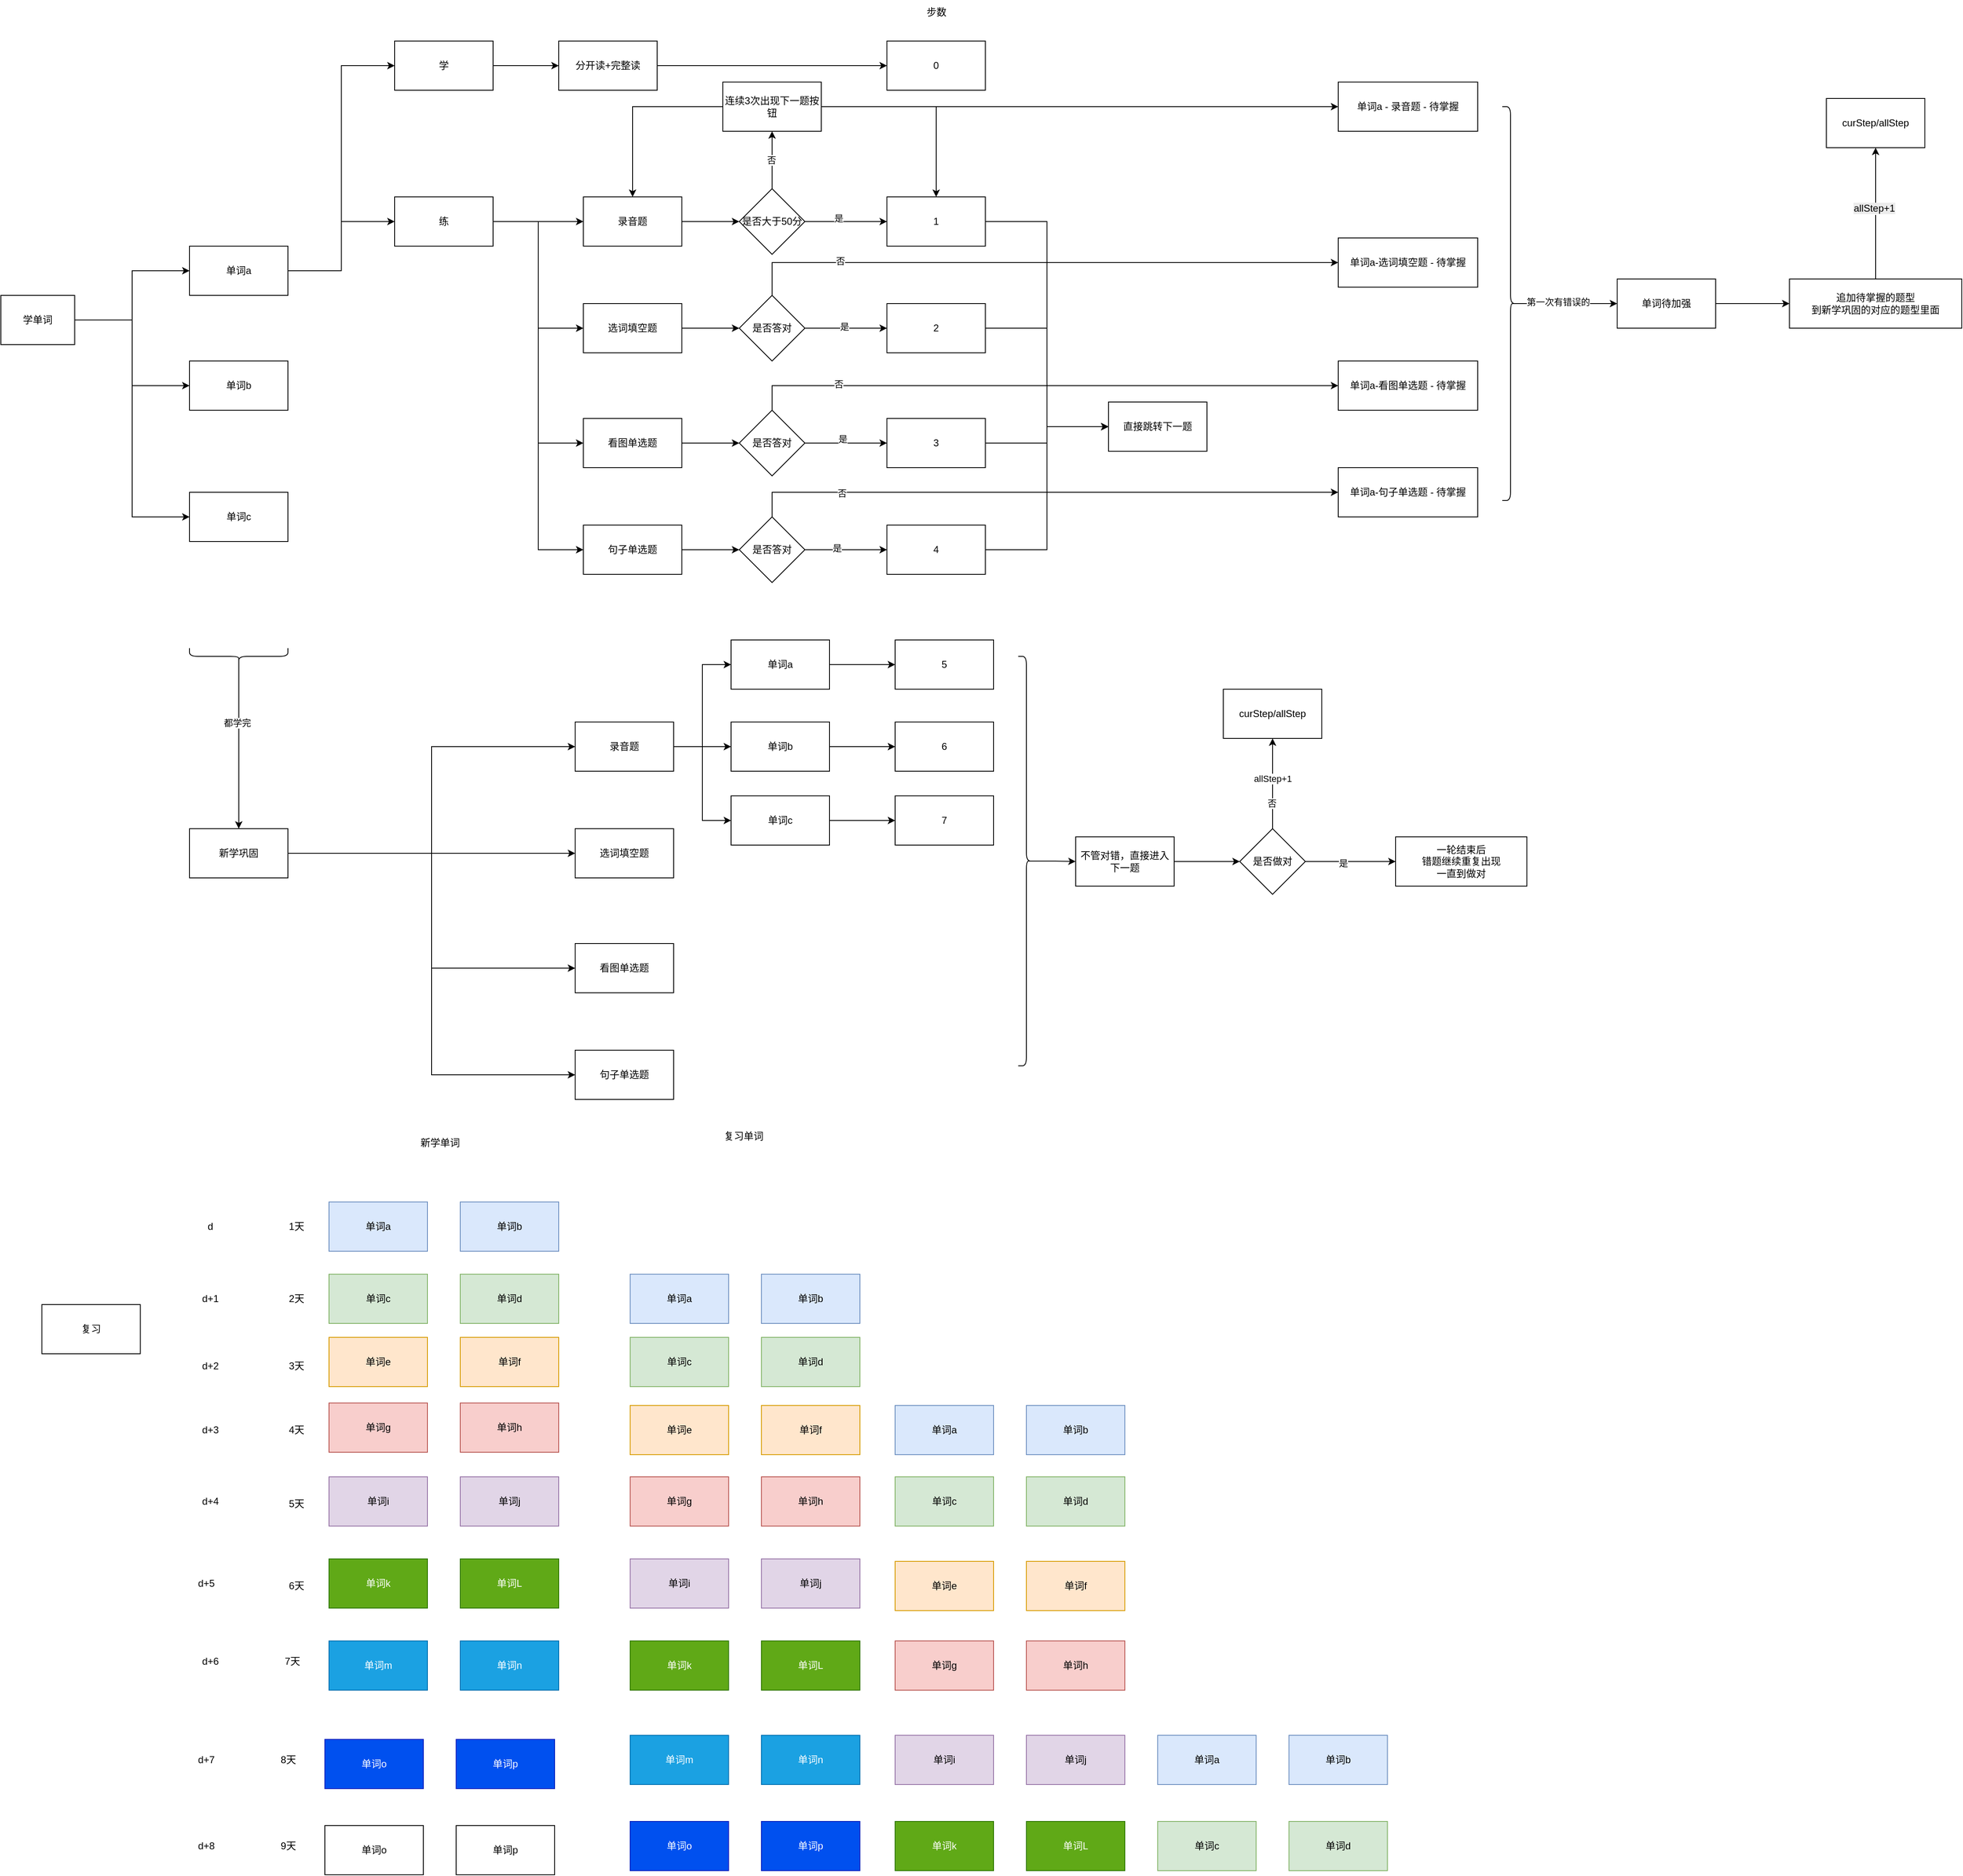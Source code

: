 <mxfile version="28.0.6">
  <diagram name="第 1 页" id="9Yd3pqUPsnyFqQwgOoFY">
    <mxGraphModel dx="2102" dy="2380" grid="1" gridSize="10" guides="1" tooltips="1" connect="1" arrows="1" fold="1" page="1" pageScale="1" pageWidth="827" pageHeight="1169" math="0" shadow="0">
      <root>
        <mxCell id="0" />
        <mxCell id="1" parent="0" />
        <mxCell id="PbvdAyPlCqfGMovEDeMH-3" value="" style="edgeStyle=orthogonalEdgeStyle;rounded=0;orthogonalLoop=1;jettySize=auto;html=1;" edge="1" parent="1" source="PbvdAyPlCqfGMovEDeMH-1" target="PbvdAyPlCqfGMovEDeMH-2">
          <mxGeometry relative="1" as="geometry">
            <Array as="points">
              <mxPoint x="220" y="260" />
              <mxPoint x="220" y="200" />
            </Array>
          </mxGeometry>
        </mxCell>
        <mxCell id="PbvdAyPlCqfGMovEDeMH-108" style="edgeStyle=orthogonalEdgeStyle;rounded=0;orthogonalLoop=1;jettySize=auto;html=1;exitX=1;exitY=0.5;exitDx=0;exitDy=0;entryX=0;entryY=0.5;entryDx=0;entryDy=0;" edge="1" parent="1" source="PbvdAyPlCqfGMovEDeMH-1" target="PbvdAyPlCqfGMovEDeMH-4">
          <mxGeometry relative="1" as="geometry" />
        </mxCell>
        <mxCell id="PbvdAyPlCqfGMovEDeMH-110" style="edgeStyle=orthogonalEdgeStyle;rounded=0;orthogonalLoop=1;jettySize=auto;html=1;exitX=1;exitY=0.5;exitDx=0;exitDy=0;entryX=0;entryY=0.5;entryDx=0;entryDy=0;" edge="1" parent="1" source="PbvdAyPlCqfGMovEDeMH-1" target="PbvdAyPlCqfGMovEDeMH-109">
          <mxGeometry relative="1" as="geometry" />
        </mxCell>
        <mxCell id="PbvdAyPlCqfGMovEDeMH-1" value="学单词" style="rounded=0;whiteSpace=wrap;html=1;" vertex="1" parent="1">
          <mxGeometry x="60" y="230" width="90" height="60" as="geometry" />
        </mxCell>
        <mxCell id="PbvdAyPlCqfGMovEDeMH-18" style="edgeStyle=orthogonalEdgeStyle;rounded=0;orthogonalLoop=1;jettySize=auto;html=1;exitX=1;exitY=0.5;exitDx=0;exitDy=0;entryX=0;entryY=0.5;entryDx=0;entryDy=0;" edge="1" parent="1" source="PbvdAyPlCqfGMovEDeMH-2" target="PbvdAyPlCqfGMovEDeMH-15">
          <mxGeometry relative="1" as="geometry" />
        </mxCell>
        <mxCell id="PbvdAyPlCqfGMovEDeMH-19" style="edgeStyle=orthogonalEdgeStyle;rounded=0;orthogonalLoop=1;jettySize=auto;html=1;exitX=1;exitY=0.5;exitDx=0;exitDy=0;entryX=0;entryY=0.5;entryDx=0;entryDy=0;" edge="1" parent="1" source="PbvdAyPlCqfGMovEDeMH-2" target="PbvdAyPlCqfGMovEDeMH-16">
          <mxGeometry relative="1" as="geometry" />
        </mxCell>
        <mxCell id="PbvdAyPlCqfGMovEDeMH-2" value="单词a" style="whiteSpace=wrap;html=1;rounded=0;" vertex="1" parent="1">
          <mxGeometry x="290" y="170" width="120" height="60" as="geometry" />
        </mxCell>
        <mxCell id="PbvdAyPlCqfGMovEDeMH-4" value="单词b" style="whiteSpace=wrap;html=1;rounded=0;" vertex="1" parent="1">
          <mxGeometry x="290" y="310" width="120" height="60" as="geometry" />
        </mxCell>
        <mxCell id="PbvdAyPlCqfGMovEDeMH-38" style="edgeStyle=orthogonalEdgeStyle;rounded=0;orthogonalLoop=1;jettySize=auto;html=1;entryX=0;entryY=0.5;entryDx=0;entryDy=0;" edge="1" parent="1" source="PbvdAyPlCqfGMovEDeMH-6" target="PbvdAyPlCqfGMovEDeMH-9">
          <mxGeometry relative="1" as="geometry" />
        </mxCell>
        <mxCell id="PbvdAyPlCqfGMovEDeMH-6" value="分开读+完整读" style="whiteSpace=wrap;html=1;rounded=0;" vertex="1" parent="1">
          <mxGeometry x="740" y="-80" width="120" height="60" as="geometry" />
        </mxCell>
        <mxCell id="PbvdAyPlCqfGMovEDeMH-9" value="0" style="whiteSpace=wrap;html=1;rounded=0;" vertex="1" parent="1">
          <mxGeometry x="1140" y="-80" width="120" height="60" as="geometry" />
        </mxCell>
        <mxCell id="PbvdAyPlCqfGMovEDeMH-11" value="步数" style="text;html=1;align=center;verticalAlign=middle;resizable=0;points=[];autosize=1;strokeColor=none;fillColor=none;" vertex="1" parent="1">
          <mxGeometry x="1175" y="-130" width="50" height="30" as="geometry" />
        </mxCell>
        <mxCell id="PbvdAyPlCqfGMovEDeMH-21" style="edgeStyle=orthogonalEdgeStyle;rounded=0;orthogonalLoop=1;jettySize=auto;html=1;exitX=1;exitY=0.5;exitDx=0;exitDy=0;entryX=0;entryY=0.5;entryDx=0;entryDy=0;" edge="1" parent="1" source="PbvdAyPlCqfGMovEDeMH-15" target="PbvdAyPlCqfGMovEDeMH-6">
          <mxGeometry relative="1" as="geometry" />
        </mxCell>
        <mxCell id="PbvdAyPlCqfGMovEDeMH-15" value="学" style="whiteSpace=wrap;html=1;" vertex="1" parent="1">
          <mxGeometry x="540" y="-80" width="120" height="60" as="geometry" />
        </mxCell>
        <mxCell id="PbvdAyPlCqfGMovEDeMH-23" value="" style="edgeStyle=orthogonalEdgeStyle;rounded=0;orthogonalLoop=1;jettySize=auto;html=1;" edge="1" parent="1" source="PbvdAyPlCqfGMovEDeMH-16" target="PbvdAyPlCqfGMovEDeMH-22">
          <mxGeometry relative="1" as="geometry" />
        </mxCell>
        <mxCell id="PbvdAyPlCqfGMovEDeMH-27" style="edgeStyle=orthogonalEdgeStyle;rounded=0;orthogonalLoop=1;jettySize=auto;html=1;exitX=1;exitY=0.5;exitDx=0;exitDy=0;entryX=0;entryY=0.5;entryDx=0;entryDy=0;" edge="1" parent="1" source="PbvdAyPlCqfGMovEDeMH-16" target="PbvdAyPlCqfGMovEDeMH-24">
          <mxGeometry relative="1" as="geometry" />
        </mxCell>
        <mxCell id="PbvdAyPlCqfGMovEDeMH-28" style="edgeStyle=orthogonalEdgeStyle;rounded=0;orthogonalLoop=1;jettySize=auto;html=1;exitX=1;exitY=0.5;exitDx=0;exitDy=0;entryX=0;entryY=0.5;entryDx=0;entryDy=0;" edge="1" parent="1" source="PbvdAyPlCqfGMovEDeMH-16" target="PbvdAyPlCqfGMovEDeMH-25">
          <mxGeometry relative="1" as="geometry" />
        </mxCell>
        <mxCell id="PbvdAyPlCqfGMovEDeMH-29" style="edgeStyle=orthogonalEdgeStyle;rounded=0;orthogonalLoop=1;jettySize=auto;html=1;exitX=1;exitY=0.5;exitDx=0;exitDy=0;entryX=0;entryY=0.5;entryDx=0;entryDy=0;" edge="1" parent="1" source="PbvdAyPlCqfGMovEDeMH-16" target="PbvdAyPlCqfGMovEDeMH-26">
          <mxGeometry relative="1" as="geometry" />
        </mxCell>
        <mxCell id="PbvdAyPlCqfGMovEDeMH-16" value="练" style="whiteSpace=wrap;html=1;" vertex="1" parent="1">
          <mxGeometry x="540" y="110" width="120" height="60" as="geometry" />
        </mxCell>
        <mxCell id="PbvdAyPlCqfGMovEDeMH-40" value="" style="edgeStyle=orthogonalEdgeStyle;rounded=0;orthogonalLoop=1;jettySize=auto;html=1;" edge="1" parent="1" source="PbvdAyPlCqfGMovEDeMH-22" target="PbvdAyPlCqfGMovEDeMH-39">
          <mxGeometry relative="1" as="geometry" />
        </mxCell>
        <mxCell id="PbvdAyPlCqfGMovEDeMH-22" value="录音题" style="whiteSpace=wrap;html=1;" vertex="1" parent="1">
          <mxGeometry x="770" y="110" width="120" height="60" as="geometry" />
        </mxCell>
        <mxCell id="PbvdAyPlCqfGMovEDeMH-63" value="" style="edgeStyle=orthogonalEdgeStyle;rounded=0;orthogonalLoop=1;jettySize=auto;html=1;" edge="1" parent="1" source="PbvdAyPlCqfGMovEDeMH-24" target="PbvdAyPlCqfGMovEDeMH-62">
          <mxGeometry relative="1" as="geometry" />
        </mxCell>
        <mxCell id="PbvdAyPlCqfGMovEDeMH-24" value="选词填空题" style="whiteSpace=wrap;html=1;" vertex="1" parent="1">
          <mxGeometry x="770" y="240" width="120" height="60" as="geometry" />
        </mxCell>
        <mxCell id="PbvdAyPlCqfGMovEDeMH-82" value="" style="edgeStyle=orthogonalEdgeStyle;rounded=0;orthogonalLoop=1;jettySize=auto;html=1;" edge="1" parent="1" source="PbvdAyPlCqfGMovEDeMH-25" target="PbvdAyPlCqfGMovEDeMH-81">
          <mxGeometry relative="1" as="geometry" />
        </mxCell>
        <mxCell id="PbvdAyPlCqfGMovEDeMH-25" value="看图单选题" style="whiteSpace=wrap;html=1;" vertex="1" parent="1">
          <mxGeometry x="770" y="380" width="120" height="60" as="geometry" />
        </mxCell>
        <mxCell id="PbvdAyPlCqfGMovEDeMH-89" value="" style="edgeStyle=orthogonalEdgeStyle;rounded=0;orthogonalLoop=1;jettySize=auto;html=1;" edge="1" parent="1" source="PbvdAyPlCqfGMovEDeMH-26" target="PbvdAyPlCqfGMovEDeMH-88">
          <mxGeometry relative="1" as="geometry" />
        </mxCell>
        <mxCell id="PbvdAyPlCqfGMovEDeMH-26" value="句子单选题" style="whiteSpace=wrap;html=1;" vertex="1" parent="1">
          <mxGeometry x="770" y="510" width="120" height="60" as="geometry" />
        </mxCell>
        <mxCell id="PbvdAyPlCqfGMovEDeMH-56" style="edgeStyle=orthogonalEdgeStyle;rounded=0;orthogonalLoop=1;jettySize=auto;html=1;exitX=1;exitY=0.5;exitDx=0;exitDy=0;entryX=0;entryY=0.5;entryDx=0;entryDy=0;" edge="1" parent="1" source="PbvdAyPlCqfGMovEDeMH-30" target="PbvdAyPlCqfGMovEDeMH-53">
          <mxGeometry relative="1" as="geometry" />
        </mxCell>
        <mxCell id="PbvdAyPlCqfGMovEDeMH-30" value="1" style="whiteSpace=wrap;html=1;" vertex="1" parent="1">
          <mxGeometry x="1140" y="110" width="120" height="60" as="geometry" />
        </mxCell>
        <mxCell id="PbvdAyPlCqfGMovEDeMH-57" style="edgeStyle=orthogonalEdgeStyle;rounded=0;orthogonalLoop=1;jettySize=auto;html=1;exitX=1;exitY=0.5;exitDx=0;exitDy=0;entryX=0;entryY=0.5;entryDx=0;entryDy=0;" edge="1" parent="1" source="PbvdAyPlCqfGMovEDeMH-32" target="PbvdAyPlCqfGMovEDeMH-53">
          <mxGeometry relative="1" as="geometry" />
        </mxCell>
        <mxCell id="PbvdAyPlCqfGMovEDeMH-32" value="2" style="whiteSpace=wrap;html=1;" vertex="1" parent="1">
          <mxGeometry x="1140" y="240" width="120" height="60" as="geometry" />
        </mxCell>
        <mxCell id="PbvdAyPlCqfGMovEDeMH-58" style="edgeStyle=orthogonalEdgeStyle;rounded=0;orthogonalLoop=1;jettySize=auto;html=1;exitX=1;exitY=0.5;exitDx=0;exitDy=0;entryX=0;entryY=0.5;entryDx=0;entryDy=0;" edge="1" parent="1" source="PbvdAyPlCqfGMovEDeMH-34" target="PbvdAyPlCqfGMovEDeMH-53">
          <mxGeometry relative="1" as="geometry" />
        </mxCell>
        <mxCell id="PbvdAyPlCqfGMovEDeMH-34" value="3" style="whiteSpace=wrap;html=1;" vertex="1" parent="1">
          <mxGeometry x="1140" y="380" width="120" height="60" as="geometry" />
        </mxCell>
        <mxCell id="PbvdAyPlCqfGMovEDeMH-59" style="edgeStyle=orthogonalEdgeStyle;rounded=0;orthogonalLoop=1;jettySize=auto;html=1;exitX=1;exitY=0.5;exitDx=0;exitDy=0;entryX=0;entryY=0.5;entryDx=0;entryDy=0;" edge="1" parent="1" source="PbvdAyPlCqfGMovEDeMH-36" target="PbvdAyPlCqfGMovEDeMH-53">
          <mxGeometry relative="1" as="geometry" />
        </mxCell>
        <mxCell id="PbvdAyPlCqfGMovEDeMH-36" value="4" style="whiteSpace=wrap;html=1;" vertex="1" parent="1">
          <mxGeometry x="1140" y="510" width="120" height="60" as="geometry" />
        </mxCell>
        <mxCell id="PbvdAyPlCqfGMovEDeMH-41" style="edgeStyle=orthogonalEdgeStyle;rounded=0;orthogonalLoop=1;jettySize=auto;html=1;exitX=1;exitY=0.5;exitDx=0;exitDy=0;entryX=0;entryY=0.5;entryDx=0;entryDy=0;" edge="1" parent="1" source="PbvdAyPlCqfGMovEDeMH-39" target="PbvdAyPlCqfGMovEDeMH-30">
          <mxGeometry relative="1" as="geometry" />
        </mxCell>
        <mxCell id="PbvdAyPlCqfGMovEDeMH-42" value="是" style="edgeLabel;html=1;align=center;verticalAlign=middle;resizable=0;points=[];" vertex="1" connectable="0" parent="PbvdAyPlCqfGMovEDeMH-41">
          <mxGeometry x="-0.194" y="4" relative="1" as="geometry">
            <mxPoint as="offset" />
          </mxGeometry>
        </mxCell>
        <mxCell id="PbvdAyPlCqfGMovEDeMH-48" value="" style="edgeStyle=orthogonalEdgeStyle;rounded=0;orthogonalLoop=1;jettySize=auto;html=1;" edge="1" parent="1" source="PbvdAyPlCqfGMovEDeMH-39" target="PbvdAyPlCqfGMovEDeMH-47">
          <mxGeometry relative="1" as="geometry" />
        </mxCell>
        <mxCell id="PbvdAyPlCqfGMovEDeMH-49" value="否" style="edgeLabel;html=1;align=center;verticalAlign=middle;resizable=0;points=[];" vertex="1" connectable="0" parent="PbvdAyPlCqfGMovEDeMH-48">
          <mxGeometry x="-0.014" y="1" relative="1" as="geometry">
            <mxPoint y="-1" as="offset" />
          </mxGeometry>
        </mxCell>
        <mxCell id="PbvdAyPlCqfGMovEDeMH-39" value="是否大于50分" style="rhombus;whiteSpace=wrap;html=1;" vertex="1" parent="1">
          <mxGeometry x="960" y="100" width="80" height="80" as="geometry" />
        </mxCell>
        <mxCell id="PbvdAyPlCqfGMovEDeMH-50" style="edgeStyle=orthogonalEdgeStyle;rounded=0;orthogonalLoop=1;jettySize=auto;html=1;exitX=0;exitY=0.5;exitDx=0;exitDy=0;entryX=0.5;entryY=0;entryDx=0;entryDy=0;" edge="1" parent="1" source="PbvdAyPlCqfGMovEDeMH-47" target="PbvdAyPlCqfGMovEDeMH-22">
          <mxGeometry relative="1" as="geometry" />
        </mxCell>
        <mxCell id="PbvdAyPlCqfGMovEDeMH-52" style="edgeStyle=orthogonalEdgeStyle;rounded=0;orthogonalLoop=1;jettySize=auto;html=1;exitX=1;exitY=0.5;exitDx=0;exitDy=0;entryX=0.5;entryY=0;entryDx=0;entryDy=0;" edge="1" parent="1" source="PbvdAyPlCqfGMovEDeMH-47" target="PbvdAyPlCqfGMovEDeMH-30">
          <mxGeometry relative="1" as="geometry" />
        </mxCell>
        <mxCell id="PbvdAyPlCqfGMovEDeMH-61" style="edgeStyle=orthogonalEdgeStyle;rounded=0;orthogonalLoop=1;jettySize=auto;html=1;exitX=1;exitY=0.5;exitDx=0;exitDy=0;entryX=0;entryY=0.5;entryDx=0;entryDy=0;" edge="1" parent="1" source="PbvdAyPlCqfGMovEDeMH-47" target="PbvdAyPlCqfGMovEDeMH-60">
          <mxGeometry relative="1" as="geometry" />
        </mxCell>
        <mxCell id="PbvdAyPlCqfGMovEDeMH-47" value="连续3次出现下一题按钮" style="whiteSpace=wrap;html=1;" vertex="1" parent="1">
          <mxGeometry x="940" y="-30" width="120" height="60" as="geometry" />
        </mxCell>
        <mxCell id="PbvdAyPlCqfGMovEDeMH-53" value="直接跳转下一题" style="whiteSpace=wrap;html=1;" vertex="1" parent="1">
          <mxGeometry x="1410" y="360" width="120" height="60" as="geometry" />
        </mxCell>
        <mxCell id="PbvdAyPlCqfGMovEDeMH-60" value="单词a - 录音题 - 待掌握" style="whiteSpace=wrap;html=1;" vertex="1" parent="1">
          <mxGeometry x="1690" y="-30" width="170" height="60" as="geometry" />
        </mxCell>
        <mxCell id="PbvdAyPlCqfGMovEDeMH-65" style="edgeStyle=orthogonalEdgeStyle;rounded=0;orthogonalLoop=1;jettySize=auto;html=1;exitX=1;exitY=0.5;exitDx=0;exitDy=0;entryX=0;entryY=0.5;entryDx=0;entryDy=0;" edge="1" parent="1" source="PbvdAyPlCqfGMovEDeMH-62" target="PbvdAyPlCqfGMovEDeMH-32">
          <mxGeometry relative="1" as="geometry" />
        </mxCell>
        <mxCell id="PbvdAyPlCqfGMovEDeMH-66" value="是" style="edgeLabel;html=1;align=center;verticalAlign=middle;resizable=0;points=[];" vertex="1" connectable="0" parent="PbvdAyPlCqfGMovEDeMH-65">
          <mxGeometry x="-0.048" y="2" relative="1" as="geometry">
            <mxPoint as="offset" />
          </mxGeometry>
        </mxCell>
        <mxCell id="PbvdAyPlCqfGMovEDeMH-78" style="edgeStyle=orthogonalEdgeStyle;rounded=0;orthogonalLoop=1;jettySize=auto;html=1;exitX=0.5;exitY=0;exitDx=0;exitDy=0;entryX=0;entryY=0.5;entryDx=0;entryDy=0;" edge="1" parent="1" source="PbvdAyPlCqfGMovEDeMH-62" target="PbvdAyPlCqfGMovEDeMH-77">
          <mxGeometry relative="1" as="geometry" />
        </mxCell>
        <mxCell id="PbvdAyPlCqfGMovEDeMH-79" value="否" style="edgeLabel;html=1;align=center;verticalAlign=middle;resizable=0;points=[];" vertex="1" connectable="0" parent="PbvdAyPlCqfGMovEDeMH-78">
          <mxGeometry x="-0.664" y="2" relative="1" as="geometry">
            <mxPoint as="offset" />
          </mxGeometry>
        </mxCell>
        <mxCell id="PbvdAyPlCqfGMovEDeMH-62" value="是否答对" style="rhombus;whiteSpace=wrap;html=1;" vertex="1" parent="1">
          <mxGeometry x="960" y="230" width="80" height="80" as="geometry" />
        </mxCell>
        <mxCell id="PbvdAyPlCqfGMovEDeMH-77" value="单词a-选词填空题 - 待掌握" style="whiteSpace=wrap;html=1;" vertex="1" parent="1">
          <mxGeometry x="1690" y="160" width="170" height="60" as="geometry" />
        </mxCell>
        <mxCell id="PbvdAyPlCqfGMovEDeMH-83" style="edgeStyle=orthogonalEdgeStyle;rounded=0;orthogonalLoop=1;jettySize=auto;html=1;exitX=1;exitY=0.5;exitDx=0;exitDy=0;entryX=0;entryY=0.5;entryDx=0;entryDy=0;" edge="1" parent="1" source="PbvdAyPlCqfGMovEDeMH-81" target="PbvdAyPlCqfGMovEDeMH-34">
          <mxGeometry relative="1" as="geometry" />
        </mxCell>
        <mxCell id="PbvdAyPlCqfGMovEDeMH-84" value="是" style="edgeLabel;html=1;align=center;verticalAlign=middle;resizable=0;points=[];" vertex="1" connectable="0" parent="PbvdAyPlCqfGMovEDeMH-83">
          <mxGeometry x="-0.091" y="5" relative="1" as="geometry">
            <mxPoint as="offset" />
          </mxGeometry>
        </mxCell>
        <mxCell id="PbvdAyPlCqfGMovEDeMH-86" style="edgeStyle=orthogonalEdgeStyle;rounded=0;orthogonalLoop=1;jettySize=auto;html=1;exitX=0.5;exitY=0;exitDx=0;exitDy=0;entryX=0;entryY=0.5;entryDx=0;entryDy=0;" edge="1" parent="1" source="PbvdAyPlCqfGMovEDeMH-81" target="PbvdAyPlCqfGMovEDeMH-85">
          <mxGeometry relative="1" as="geometry" />
        </mxCell>
        <mxCell id="PbvdAyPlCqfGMovEDeMH-87" value="否" style="edgeLabel;html=1;align=center;verticalAlign=middle;resizable=0;points=[];" vertex="1" connectable="0" parent="PbvdAyPlCqfGMovEDeMH-86">
          <mxGeometry x="-0.691" y="2" relative="1" as="geometry">
            <mxPoint as="offset" />
          </mxGeometry>
        </mxCell>
        <mxCell id="PbvdAyPlCqfGMovEDeMH-81" value="是否答对" style="rhombus;whiteSpace=wrap;html=1;" vertex="1" parent="1">
          <mxGeometry x="960" y="370" width="80" height="80" as="geometry" />
        </mxCell>
        <mxCell id="PbvdAyPlCqfGMovEDeMH-85" value="单词a-看图单选题 - 待掌握" style="whiteSpace=wrap;html=1;" vertex="1" parent="1">
          <mxGeometry x="1690" y="310" width="170" height="60" as="geometry" />
        </mxCell>
        <mxCell id="PbvdAyPlCqfGMovEDeMH-90" style="edgeStyle=orthogonalEdgeStyle;rounded=0;orthogonalLoop=1;jettySize=auto;html=1;exitX=1;exitY=0.5;exitDx=0;exitDy=0;entryX=0;entryY=0.5;entryDx=0;entryDy=0;" edge="1" parent="1" source="PbvdAyPlCqfGMovEDeMH-88" target="PbvdAyPlCqfGMovEDeMH-36">
          <mxGeometry relative="1" as="geometry" />
        </mxCell>
        <mxCell id="PbvdAyPlCqfGMovEDeMH-91" value="是" style="edgeLabel;html=1;align=center;verticalAlign=middle;resizable=0;points=[];" vertex="1" connectable="0" parent="PbvdAyPlCqfGMovEDeMH-90">
          <mxGeometry x="-0.234" y="2" relative="1" as="geometry">
            <mxPoint as="offset" />
          </mxGeometry>
        </mxCell>
        <mxCell id="PbvdAyPlCqfGMovEDeMH-93" style="edgeStyle=orthogonalEdgeStyle;rounded=0;orthogonalLoop=1;jettySize=auto;html=1;exitX=0.5;exitY=0;exitDx=0;exitDy=0;entryX=0;entryY=0.5;entryDx=0;entryDy=0;" edge="1" parent="1" source="PbvdAyPlCqfGMovEDeMH-88" target="PbvdAyPlCqfGMovEDeMH-92">
          <mxGeometry relative="1" as="geometry" />
        </mxCell>
        <mxCell id="PbvdAyPlCqfGMovEDeMH-94" value="否" style="edgeLabel;html=1;align=center;verticalAlign=middle;resizable=0;points=[];" vertex="1" connectable="0" parent="PbvdAyPlCqfGMovEDeMH-93">
          <mxGeometry x="-0.682" y="-1" relative="1" as="geometry">
            <mxPoint as="offset" />
          </mxGeometry>
        </mxCell>
        <mxCell id="PbvdAyPlCqfGMovEDeMH-88" value="是否答对" style="rhombus;whiteSpace=wrap;html=1;" vertex="1" parent="1">
          <mxGeometry x="960" y="500" width="80" height="80" as="geometry" />
        </mxCell>
        <mxCell id="PbvdAyPlCqfGMovEDeMH-92" value="单词a-句子单选题 - 待掌握" style="whiteSpace=wrap;html=1;" vertex="1" parent="1">
          <mxGeometry x="1690" y="440" width="170" height="60" as="geometry" />
        </mxCell>
        <mxCell id="PbvdAyPlCqfGMovEDeMH-103" style="edgeStyle=orthogonalEdgeStyle;rounded=0;orthogonalLoop=1;jettySize=auto;html=1;exitX=1;exitY=0.5;exitDx=0;exitDy=0;entryX=0;entryY=0.5;entryDx=0;entryDy=0;" edge="1" parent="1" source="PbvdAyPlCqfGMovEDeMH-95" target="PbvdAyPlCqfGMovEDeMH-102">
          <mxGeometry relative="1" as="geometry" />
        </mxCell>
        <mxCell id="PbvdAyPlCqfGMovEDeMH-95" value="单词待加强" style="whiteSpace=wrap;html=1;" vertex="1" parent="1">
          <mxGeometry x="2030" y="210" width="120" height="60" as="geometry" />
        </mxCell>
        <mxCell id="PbvdAyPlCqfGMovEDeMH-98" style="edgeStyle=orthogonalEdgeStyle;rounded=0;orthogonalLoop=1;jettySize=auto;html=1;exitX=0.1;exitY=0.5;exitDx=0;exitDy=0;exitPerimeter=0;entryX=0;entryY=0.5;entryDx=0;entryDy=0;" edge="1" parent="1" source="PbvdAyPlCqfGMovEDeMH-96" target="PbvdAyPlCqfGMovEDeMH-95">
          <mxGeometry relative="1" as="geometry" />
        </mxCell>
        <mxCell id="PbvdAyPlCqfGMovEDeMH-99" value="第一次有错误的" style="edgeLabel;html=1;align=center;verticalAlign=middle;resizable=0;points=[];" vertex="1" connectable="0" parent="PbvdAyPlCqfGMovEDeMH-98">
          <mxGeometry x="-0.186" y="2" relative="1" as="geometry">
            <mxPoint as="offset" />
          </mxGeometry>
        </mxCell>
        <mxCell id="PbvdAyPlCqfGMovEDeMH-96" value="" style="shape=curlyBracket;whiteSpace=wrap;html=1;rounded=1;flipH=1;labelPosition=right;verticalLabelPosition=middle;align=left;verticalAlign=middle;" vertex="1" parent="1">
          <mxGeometry x="1890" width="20" height="480" as="geometry" />
        </mxCell>
        <mxCell id="PbvdAyPlCqfGMovEDeMH-118" style="edgeStyle=orthogonalEdgeStyle;rounded=0;orthogonalLoop=1;jettySize=auto;html=1;exitX=1;exitY=0.5;exitDx=0;exitDy=0;entryX=0;entryY=0.5;entryDx=0;entryDy=0;" edge="1" parent="1" source="PbvdAyPlCqfGMovEDeMH-101" target="PbvdAyPlCqfGMovEDeMH-114">
          <mxGeometry relative="1" as="geometry" />
        </mxCell>
        <mxCell id="PbvdAyPlCqfGMovEDeMH-119" style="edgeStyle=orthogonalEdgeStyle;rounded=0;orthogonalLoop=1;jettySize=auto;html=1;exitX=1;exitY=0.5;exitDx=0;exitDy=0;entryX=0;entryY=0.5;entryDx=0;entryDy=0;" edge="1" parent="1" source="PbvdAyPlCqfGMovEDeMH-101" target="PbvdAyPlCqfGMovEDeMH-115">
          <mxGeometry relative="1" as="geometry" />
        </mxCell>
        <mxCell id="PbvdAyPlCqfGMovEDeMH-120" style="edgeStyle=orthogonalEdgeStyle;rounded=0;orthogonalLoop=1;jettySize=auto;html=1;exitX=1;exitY=0.5;exitDx=0;exitDy=0;entryX=0;entryY=0.5;entryDx=0;entryDy=0;" edge="1" parent="1" source="PbvdAyPlCqfGMovEDeMH-101" target="PbvdAyPlCqfGMovEDeMH-116">
          <mxGeometry relative="1" as="geometry" />
        </mxCell>
        <mxCell id="PbvdAyPlCqfGMovEDeMH-121" style="edgeStyle=orthogonalEdgeStyle;rounded=0;orthogonalLoop=1;jettySize=auto;html=1;exitX=1;exitY=0.5;exitDx=0;exitDy=0;entryX=0;entryY=0.5;entryDx=0;entryDy=0;" edge="1" parent="1" source="PbvdAyPlCqfGMovEDeMH-101" target="PbvdAyPlCqfGMovEDeMH-117">
          <mxGeometry relative="1" as="geometry" />
        </mxCell>
        <mxCell id="PbvdAyPlCqfGMovEDeMH-101" value="新学巩固" style="whiteSpace=wrap;html=1;" vertex="1" parent="1">
          <mxGeometry x="290" y="880" width="120" height="60" as="geometry" />
        </mxCell>
        <mxCell id="PbvdAyPlCqfGMovEDeMH-105" style="edgeStyle=orthogonalEdgeStyle;rounded=0;orthogonalLoop=1;jettySize=auto;html=1;exitX=0.5;exitY=0;exitDx=0;exitDy=0;entryX=0.5;entryY=1;entryDx=0;entryDy=0;" edge="1" parent="1" source="PbvdAyPlCqfGMovEDeMH-102" target="PbvdAyPlCqfGMovEDeMH-104">
          <mxGeometry relative="1" as="geometry" />
        </mxCell>
        <mxCell id="PbvdAyPlCqfGMovEDeMH-106" value="&lt;span style=&quot;font-size: 12px; text-wrap-mode: wrap; background-color: rgb(236, 236, 236);&quot;&gt;allStep+1&lt;/span&gt;" style="edgeLabel;html=1;align=center;verticalAlign=middle;resizable=0;points=[];" vertex="1" connectable="0" parent="PbvdAyPlCqfGMovEDeMH-105">
          <mxGeometry x="0.094" y="3" relative="1" as="geometry">
            <mxPoint x="1" y="1" as="offset" />
          </mxGeometry>
        </mxCell>
        <mxCell id="PbvdAyPlCqfGMovEDeMH-102" value="追加待掌握的题型&lt;div&gt;到新学巩固的对应的题型里面&lt;/div&gt;" style="whiteSpace=wrap;html=1;" vertex="1" parent="1">
          <mxGeometry x="2240" y="210" width="210" height="60" as="geometry" />
        </mxCell>
        <mxCell id="PbvdAyPlCqfGMovEDeMH-104" value="curStep/allStep" style="whiteSpace=wrap;html=1;" vertex="1" parent="1">
          <mxGeometry x="2285" y="-10" width="120" height="60" as="geometry" />
        </mxCell>
        <mxCell id="PbvdAyPlCqfGMovEDeMH-111" style="edgeStyle=orthogonalEdgeStyle;rounded=0;orthogonalLoop=1;jettySize=auto;html=1;exitX=0.1;exitY=0.5;exitDx=0;exitDy=0;exitPerimeter=0;entryX=0.5;entryY=0;entryDx=0;entryDy=0;" edge="1" parent="1" source="PbvdAyPlCqfGMovEDeMH-107" target="PbvdAyPlCqfGMovEDeMH-101">
          <mxGeometry relative="1" as="geometry" />
        </mxCell>
        <mxCell id="PbvdAyPlCqfGMovEDeMH-112" value="都学完" style="edgeLabel;html=1;align=center;verticalAlign=middle;resizable=0;points=[];" vertex="1" connectable="0" parent="PbvdAyPlCqfGMovEDeMH-111">
          <mxGeometry x="-0.29" y="-2" relative="1" as="geometry">
            <mxPoint y="1" as="offset" />
          </mxGeometry>
        </mxCell>
        <mxCell id="PbvdAyPlCqfGMovEDeMH-107" value="" style="shape=curlyBracket;whiteSpace=wrap;html=1;rounded=1;flipH=1;labelPosition=right;verticalLabelPosition=middle;align=left;verticalAlign=middle;rotation=90;direction=east;" vertex="1" parent="1">
          <mxGeometry x="340" y="610" width="20" height="120" as="geometry" />
        </mxCell>
        <mxCell id="PbvdAyPlCqfGMovEDeMH-109" value="单词c" style="whiteSpace=wrap;html=1;rounded=0;" vertex="1" parent="1">
          <mxGeometry x="290" y="470" width="120" height="60" as="geometry" />
        </mxCell>
        <mxCell id="PbvdAyPlCqfGMovEDeMH-125" style="edgeStyle=orthogonalEdgeStyle;rounded=0;orthogonalLoop=1;jettySize=auto;html=1;exitX=1;exitY=0.5;exitDx=0;exitDy=0;entryX=0;entryY=0.5;entryDx=0;entryDy=0;" edge="1" parent="1" source="PbvdAyPlCqfGMovEDeMH-114" target="PbvdAyPlCqfGMovEDeMH-122">
          <mxGeometry relative="1" as="geometry" />
        </mxCell>
        <mxCell id="PbvdAyPlCqfGMovEDeMH-126" style="edgeStyle=orthogonalEdgeStyle;rounded=0;orthogonalLoop=1;jettySize=auto;html=1;exitX=1;exitY=0.5;exitDx=0;exitDy=0;entryX=0;entryY=0.5;entryDx=0;entryDy=0;" edge="1" parent="1" source="PbvdAyPlCqfGMovEDeMH-114" target="PbvdAyPlCqfGMovEDeMH-123">
          <mxGeometry relative="1" as="geometry" />
        </mxCell>
        <mxCell id="PbvdAyPlCqfGMovEDeMH-127" style="edgeStyle=orthogonalEdgeStyle;rounded=0;orthogonalLoop=1;jettySize=auto;html=1;exitX=1;exitY=0.5;exitDx=0;exitDy=0;entryX=0;entryY=0.5;entryDx=0;entryDy=0;" edge="1" parent="1" source="PbvdAyPlCqfGMovEDeMH-114" target="PbvdAyPlCqfGMovEDeMH-124">
          <mxGeometry relative="1" as="geometry" />
        </mxCell>
        <mxCell id="PbvdAyPlCqfGMovEDeMH-114" value="录音题" style="whiteSpace=wrap;html=1;" vertex="1" parent="1">
          <mxGeometry x="760" y="750" width="120" height="60" as="geometry" />
        </mxCell>
        <mxCell id="PbvdAyPlCqfGMovEDeMH-115" value="选词填空题" style="whiteSpace=wrap;html=1;" vertex="1" parent="1">
          <mxGeometry x="760" y="880" width="120" height="60" as="geometry" />
        </mxCell>
        <mxCell id="PbvdAyPlCqfGMovEDeMH-116" value="看图单选题" style="whiteSpace=wrap;html=1;" vertex="1" parent="1">
          <mxGeometry x="760" y="1020" width="120" height="60" as="geometry" />
        </mxCell>
        <mxCell id="PbvdAyPlCqfGMovEDeMH-117" value="句子单选题" style="whiteSpace=wrap;html=1;" vertex="1" parent="1">
          <mxGeometry x="760" y="1150" width="120" height="60" as="geometry" />
        </mxCell>
        <mxCell id="PbvdAyPlCqfGMovEDeMH-129" value="" style="edgeStyle=orthogonalEdgeStyle;rounded=0;orthogonalLoop=1;jettySize=auto;html=1;" edge="1" parent="1" source="PbvdAyPlCqfGMovEDeMH-122" target="PbvdAyPlCqfGMovEDeMH-128">
          <mxGeometry relative="1" as="geometry" />
        </mxCell>
        <mxCell id="PbvdAyPlCqfGMovEDeMH-122" value="单词a" style="whiteSpace=wrap;html=1;rounded=0;" vertex="1" parent="1">
          <mxGeometry x="950" y="650" width="120" height="60" as="geometry" />
        </mxCell>
        <mxCell id="PbvdAyPlCqfGMovEDeMH-131" value="" style="edgeStyle=orthogonalEdgeStyle;rounded=0;orthogonalLoop=1;jettySize=auto;html=1;" edge="1" parent="1" source="PbvdAyPlCqfGMovEDeMH-123" target="PbvdAyPlCqfGMovEDeMH-130">
          <mxGeometry relative="1" as="geometry" />
        </mxCell>
        <mxCell id="PbvdAyPlCqfGMovEDeMH-123" value="单词b" style="whiteSpace=wrap;html=1;rounded=0;" vertex="1" parent="1">
          <mxGeometry x="950" y="750" width="120" height="60" as="geometry" />
        </mxCell>
        <mxCell id="PbvdAyPlCqfGMovEDeMH-133" value="" style="edgeStyle=orthogonalEdgeStyle;rounded=0;orthogonalLoop=1;jettySize=auto;html=1;" edge="1" parent="1" source="PbvdAyPlCqfGMovEDeMH-124" target="PbvdAyPlCqfGMovEDeMH-132">
          <mxGeometry relative="1" as="geometry" />
        </mxCell>
        <mxCell id="PbvdAyPlCqfGMovEDeMH-124" value="单词c" style="whiteSpace=wrap;html=1;rounded=0;" vertex="1" parent="1">
          <mxGeometry x="950" y="840" width="120" height="60" as="geometry" />
        </mxCell>
        <mxCell id="PbvdAyPlCqfGMovEDeMH-128" value="5" style="whiteSpace=wrap;html=1;rounded=0;" vertex="1" parent="1">
          <mxGeometry x="1150" y="650" width="120" height="60" as="geometry" />
        </mxCell>
        <mxCell id="PbvdAyPlCqfGMovEDeMH-130" value="6" style="whiteSpace=wrap;html=1;rounded=0;" vertex="1" parent="1">
          <mxGeometry x="1150" y="750" width="120" height="60" as="geometry" />
        </mxCell>
        <mxCell id="PbvdAyPlCqfGMovEDeMH-132" value="7" style="whiteSpace=wrap;html=1;rounded=0;" vertex="1" parent="1">
          <mxGeometry x="1150" y="840" width="120" height="60" as="geometry" />
        </mxCell>
        <mxCell id="PbvdAyPlCqfGMovEDeMH-156" style="edgeStyle=orthogonalEdgeStyle;rounded=0;orthogonalLoop=1;jettySize=auto;html=1;exitX=0.1;exitY=0.5;exitDx=0;exitDy=0;exitPerimeter=0;entryX=0;entryY=0.5;entryDx=0;entryDy=0;" edge="1" parent="1" source="PbvdAyPlCqfGMovEDeMH-142" target="PbvdAyPlCqfGMovEDeMH-143">
          <mxGeometry relative="1" as="geometry" />
        </mxCell>
        <mxCell id="PbvdAyPlCqfGMovEDeMH-142" value="" style="shape=curlyBracket;whiteSpace=wrap;html=1;rounded=1;flipH=1;labelPosition=right;verticalLabelPosition=middle;align=left;verticalAlign=middle;" vertex="1" parent="1">
          <mxGeometry x="1300" y="670" width="20" height="499" as="geometry" />
        </mxCell>
        <mxCell id="PbvdAyPlCqfGMovEDeMH-151" value="" style="edgeStyle=orthogonalEdgeStyle;rounded=0;orthogonalLoop=1;jettySize=auto;html=1;" edge="1" parent="1" source="PbvdAyPlCqfGMovEDeMH-143" target="PbvdAyPlCqfGMovEDeMH-150">
          <mxGeometry relative="1" as="geometry" />
        </mxCell>
        <mxCell id="PbvdAyPlCqfGMovEDeMH-143" value="不管对错，直接进入下一题" style="whiteSpace=wrap;html=1;" vertex="1" parent="1">
          <mxGeometry x="1370" y="890" width="120" height="60" as="geometry" />
        </mxCell>
        <mxCell id="PbvdAyPlCqfGMovEDeMH-148" style="edgeStyle=orthogonalEdgeStyle;rounded=0;orthogonalLoop=1;jettySize=auto;html=1;exitX=0.5;exitY=0;exitDx=0;exitDy=0;" edge="1" parent="1" source="PbvdAyPlCqfGMovEDeMH-150" target="PbvdAyPlCqfGMovEDeMH-147">
          <mxGeometry relative="1" as="geometry" />
        </mxCell>
        <mxCell id="PbvdAyPlCqfGMovEDeMH-149" value="allStep+1" style="edgeLabel;html=1;align=center;verticalAlign=middle;resizable=0;points=[];" vertex="1" connectable="0" parent="PbvdAyPlCqfGMovEDeMH-148">
          <mxGeometry x="0.113" relative="1" as="geometry">
            <mxPoint as="offset" />
          </mxGeometry>
        </mxCell>
        <mxCell id="PbvdAyPlCqfGMovEDeMH-152" value="否" style="edgeLabel;html=1;align=center;verticalAlign=middle;resizable=0;points=[];" vertex="1" connectable="0" parent="PbvdAyPlCqfGMovEDeMH-148">
          <mxGeometry x="-0.436" y="1" relative="1" as="geometry">
            <mxPoint as="offset" />
          </mxGeometry>
        </mxCell>
        <mxCell id="PbvdAyPlCqfGMovEDeMH-144" value="一轮结束后&lt;br&gt;错题继续重复出现&lt;br&gt;一直到做对" style="whiteSpace=wrap;html=1;" vertex="1" parent="1">
          <mxGeometry x="1760" y="890" width="160" height="60" as="geometry" />
        </mxCell>
        <mxCell id="PbvdAyPlCqfGMovEDeMH-147" value="curStep/allStep" style="whiteSpace=wrap;html=1;" vertex="1" parent="1">
          <mxGeometry x="1550" y="710" width="120" height="60" as="geometry" />
        </mxCell>
        <mxCell id="PbvdAyPlCqfGMovEDeMH-153" style="edgeStyle=orthogonalEdgeStyle;rounded=0;orthogonalLoop=1;jettySize=auto;html=1;exitX=1;exitY=0.5;exitDx=0;exitDy=0;entryX=0;entryY=0.5;entryDx=0;entryDy=0;" edge="1" parent="1" source="PbvdAyPlCqfGMovEDeMH-150" target="PbvdAyPlCqfGMovEDeMH-144">
          <mxGeometry relative="1" as="geometry" />
        </mxCell>
        <mxCell id="PbvdAyPlCqfGMovEDeMH-154" value="是" style="edgeLabel;html=1;align=center;verticalAlign=middle;resizable=0;points=[];" vertex="1" connectable="0" parent="PbvdAyPlCqfGMovEDeMH-153">
          <mxGeometry x="-0.164" y="-2" relative="1" as="geometry">
            <mxPoint as="offset" />
          </mxGeometry>
        </mxCell>
        <mxCell id="PbvdAyPlCqfGMovEDeMH-150" value="是否做对" style="rhombus;whiteSpace=wrap;html=1;" vertex="1" parent="1">
          <mxGeometry x="1570" y="880" width="80" height="80" as="geometry" />
        </mxCell>
        <mxCell id="PbvdAyPlCqfGMovEDeMH-157" value="复习" style="whiteSpace=wrap;html=1;" vertex="1" parent="1">
          <mxGeometry x="110" y="1460" width="120" height="60" as="geometry" />
        </mxCell>
        <mxCell id="PbvdAyPlCqfGMovEDeMH-158" value="单词a" style="whiteSpace=wrap;html=1;fillColor=#dae8fc;strokeColor=#6c8ebf;" vertex="1" parent="1">
          <mxGeometry x="460" y="1335" width="120" height="60" as="geometry" />
        </mxCell>
        <mxCell id="PbvdAyPlCqfGMovEDeMH-159" value="单词b" style="whiteSpace=wrap;html=1;fillColor=#dae8fc;strokeColor=#6c8ebf;" vertex="1" parent="1">
          <mxGeometry x="620" y="1335" width="120" height="60" as="geometry" />
        </mxCell>
        <mxCell id="PbvdAyPlCqfGMovEDeMH-162" value="1天" style="text;html=1;align=center;verticalAlign=middle;resizable=0;points=[];autosize=1;strokeColor=none;fillColor=none;" vertex="1" parent="1">
          <mxGeometry x="400" y="1350" width="40" height="30" as="geometry" />
        </mxCell>
        <mxCell id="PbvdAyPlCqfGMovEDeMH-163" value="2天" style="text;html=1;align=center;verticalAlign=middle;resizable=0;points=[];autosize=1;strokeColor=none;fillColor=none;" vertex="1" parent="1">
          <mxGeometry x="400" y="1438" width="40" height="30" as="geometry" />
        </mxCell>
        <mxCell id="PbvdAyPlCqfGMovEDeMH-164" value="单词c" style="whiteSpace=wrap;html=1;fillColor=#d5e8d4;strokeColor=#82b366;" vertex="1" parent="1">
          <mxGeometry x="460" y="1423" width="120" height="60" as="geometry" />
        </mxCell>
        <mxCell id="PbvdAyPlCqfGMovEDeMH-165" value="单词d" style="whiteSpace=wrap;html=1;fillColor=#d5e8d4;strokeColor=#82b366;" vertex="1" parent="1">
          <mxGeometry x="620" y="1423" width="120" height="60" as="geometry" />
        </mxCell>
        <mxCell id="PbvdAyPlCqfGMovEDeMH-166" value="单词a" style="whiteSpace=wrap;html=1;fillColor=#dae8fc;strokeColor=#6c8ebf;" vertex="1" parent="1">
          <mxGeometry x="827" y="1423" width="120" height="60" as="geometry" />
        </mxCell>
        <mxCell id="PbvdAyPlCqfGMovEDeMH-167" value="单词b" style="whiteSpace=wrap;html=1;fillColor=#dae8fc;strokeColor=#6c8ebf;" vertex="1" parent="1">
          <mxGeometry x="987" y="1423" width="120" height="60" as="geometry" />
        </mxCell>
        <mxCell id="PbvdAyPlCqfGMovEDeMH-168" value="3天" style="text;html=1;align=center;verticalAlign=middle;resizable=0;points=[];autosize=1;strokeColor=none;fillColor=none;" vertex="1" parent="1">
          <mxGeometry x="400" y="1520" width="40" height="30" as="geometry" />
        </mxCell>
        <mxCell id="PbvdAyPlCqfGMovEDeMH-169" value="单词e" style="whiteSpace=wrap;html=1;fillColor=#ffe6cc;strokeColor=#d79b00;" vertex="1" parent="1">
          <mxGeometry x="460" y="1500" width="120" height="60" as="geometry" />
        </mxCell>
        <mxCell id="PbvdAyPlCqfGMovEDeMH-170" value="单词f" style="whiteSpace=wrap;html=1;fillColor=#ffe6cc;strokeColor=#d79b00;" vertex="1" parent="1">
          <mxGeometry x="620" y="1500" width="120" height="60" as="geometry" />
        </mxCell>
        <mxCell id="PbvdAyPlCqfGMovEDeMH-171" value="单词c" style="whiteSpace=wrap;html=1;fillColor=#d5e8d4;strokeColor=#82b366;" vertex="1" parent="1">
          <mxGeometry x="827" y="1500" width="120" height="60" as="geometry" />
        </mxCell>
        <mxCell id="PbvdAyPlCqfGMovEDeMH-172" value="单词d" style="whiteSpace=wrap;html=1;fillColor=#d5e8d4;strokeColor=#82b366;" vertex="1" parent="1">
          <mxGeometry x="987" y="1500" width="120" height="60" as="geometry" />
        </mxCell>
        <mxCell id="PbvdAyPlCqfGMovEDeMH-173" value="4天" style="text;html=1;align=center;verticalAlign=middle;resizable=0;points=[];autosize=1;strokeColor=none;fillColor=none;" vertex="1" parent="1">
          <mxGeometry x="400" y="1598" width="40" height="30" as="geometry" />
        </mxCell>
        <mxCell id="PbvdAyPlCqfGMovEDeMH-174" value="单词g" style="whiteSpace=wrap;html=1;fillColor=#f8cecc;strokeColor=#b85450;" vertex="1" parent="1">
          <mxGeometry x="460" y="1580" width="120" height="60" as="geometry" />
        </mxCell>
        <mxCell id="PbvdAyPlCqfGMovEDeMH-175" value="单词h" style="whiteSpace=wrap;html=1;fillColor=#f8cecc;strokeColor=#b85450;" vertex="1" parent="1">
          <mxGeometry x="620" y="1580" width="120" height="60" as="geometry" />
        </mxCell>
        <mxCell id="PbvdAyPlCqfGMovEDeMH-176" value="单词e" style="whiteSpace=wrap;html=1;fillColor=#ffe6cc;strokeColor=#d79b00;" vertex="1" parent="1">
          <mxGeometry x="827" y="1583" width="120" height="60" as="geometry" />
        </mxCell>
        <mxCell id="PbvdAyPlCqfGMovEDeMH-177" value="单词f" style="whiteSpace=wrap;html=1;fillColor=#ffe6cc;strokeColor=#d79b00;" vertex="1" parent="1">
          <mxGeometry x="987" y="1583" width="120" height="60" as="geometry" />
        </mxCell>
        <mxCell id="PbvdAyPlCqfGMovEDeMH-178" value="单词a" style="whiteSpace=wrap;html=1;fillColor=#dae8fc;strokeColor=#6c8ebf;" vertex="1" parent="1">
          <mxGeometry x="1150" y="1583" width="120" height="60" as="geometry" />
        </mxCell>
        <mxCell id="PbvdAyPlCqfGMovEDeMH-179" value="单词b" style="whiteSpace=wrap;html=1;fillColor=#dae8fc;strokeColor=#6c8ebf;" vertex="1" parent="1">
          <mxGeometry x="1310" y="1583" width="120" height="60" as="geometry" />
        </mxCell>
        <mxCell id="PbvdAyPlCqfGMovEDeMH-180" value="5天" style="text;html=1;align=center;verticalAlign=middle;resizable=0;points=[];autosize=1;strokeColor=none;fillColor=none;" vertex="1" parent="1">
          <mxGeometry x="400" y="1688" width="40" height="30" as="geometry" />
        </mxCell>
        <mxCell id="PbvdAyPlCqfGMovEDeMH-181" value="单词i" style="whiteSpace=wrap;html=1;fillColor=#e1d5e7;strokeColor=#9673a6;" vertex="1" parent="1">
          <mxGeometry x="460" y="1670" width="120" height="60" as="geometry" />
        </mxCell>
        <mxCell id="PbvdAyPlCqfGMovEDeMH-182" value="单词j" style="whiteSpace=wrap;html=1;fillColor=#e1d5e7;strokeColor=#9673a6;" vertex="1" parent="1">
          <mxGeometry x="620" y="1670" width="120" height="60" as="geometry" />
        </mxCell>
        <mxCell id="PbvdAyPlCqfGMovEDeMH-183" value="单词g" style="whiteSpace=wrap;html=1;fillColor=#f8cecc;strokeColor=#b85450;" vertex="1" parent="1">
          <mxGeometry x="827" y="1670" width="120" height="60" as="geometry" />
        </mxCell>
        <mxCell id="PbvdAyPlCqfGMovEDeMH-184" value="单词h" style="whiteSpace=wrap;html=1;fillColor=#f8cecc;strokeColor=#b85450;" vertex="1" parent="1">
          <mxGeometry x="987" y="1670" width="120" height="60" as="geometry" />
        </mxCell>
        <mxCell id="PbvdAyPlCqfGMovEDeMH-185" value="d" style="text;html=1;align=center;verticalAlign=middle;resizable=0;points=[];autosize=1;strokeColor=none;fillColor=none;" vertex="1" parent="1">
          <mxGeometry x="300" y="1350" width="30" height="30" as="geometry" />
        </mxCell>
        <mxCell id="PbvdAyPlCqfGMovEDeMH-186" value="d+1" style="text;html=1;align=center;verticalAlign=middle;resizable=0;points=[];autosize=1;strokeColor=none;fillColor=none;" vertex="1" parent="1">
          <mxGeometry x="295" y="1438" width="40" height="30" as="geometry" />
        </mxCell>
        <mxCell id="PbvdAyPlCqfGMovEDeMH-187" value="d+2" style="text;html=1;align=center;verticalAlign=middle;resizable=0;points=[];autosize=1;strokeColor=none;fillColor=none;" vertex="1" parent="1">
          <mxGeometry x="295" y="1520" width="40" height="30" as="geometry" />
        </mxCell>
        <mxCell id="PbvdAyPlCqfGMovEDeMH-188" value="d+3" style="text;html=1;align=center;verticalAlign=middle;resizable=0;points=[];autosize=1;strokeColor=none;fillColor=none;" vertex="1" parent="1">
          <mxGeometry x="295" y="1598" width="40" height="30" as="geometry" />
        </mxCell>
        <mxCell id="PbvdAyPlCqfGMovEDeMH-189" value="d+4" style="text;html=1;align=center;verticalAlign=middle;resizable=0;points=[];autosize=1;strokeColor=none;fillColor=none;" vertex="1" parent="1">
          <mxGeometry x="295" y="1685" width="40" height="30" as="geometry" />
        </mxCell>
        <mxCell id="PbvdAyPlCqfGMovEDeMH-190" value="单词c" style="whiteSpace=wrap;html=1;fillColor=#d5e8d4;strokeColor=#82b366;" vertex="1" parent="1">
          <mxGeometry x="1150" y="1670" width="120" height="60" as="geometry" />
        </mxCell>
        <mxCell id="PbvdAyPlCqfGMovEDeMH-191" value="单词d" style="whiteSpace=wrap;html=1;fillColor=#d5e8d4;strokeColor=#82b366;" vertex="1" parent="1">
          <mxGeometry x="1310" y="1670" width="120" height="60" as="geometry" />
        </mxCell>
        <mxCell id="PbvdAyPlCqfGMovEDeMH-192" value="6天" style="text;html=1;align=center;verticalAlign=middle;resizable=0;points=[];autosize=1;strokeColor=none;fillColor=none;" vertex="1" parent="1">
          <mxGeometry x="400" y="1788" width="40" height="30" as="geometry" />
        </mxCell>
        <mxCell id="PbvdAyPlCqfGMovEDeMH-193" value="单词k" style="whiteSpace=wrap;html=1;fillColor=#60a917;fontColor=#ffffff;strokeColor=#2D7600;" vertex="1" parent="1">
          <mxGeometry x="460" y="1770" width="120" height="60" as="geometry" />
        </mxCell>
        <mxCell id="PbvdAyPlCqfGMovEDeMH-194" value="单词L" style="whiteSpace=wrap;html=1;fillColor=#60a917;fontColor=#ffffff;strokeColor=#2D7600;" vertex="1" parent="1">
          <mxGeometry x="620" y="1770" width="120" height="60" as="geometry" />
        </mxCell>
        <mxCell id="PbvdAyPlCqfGMovEDeMH-197" value="d+5" style="text;html=1;align=center;verticalAlign=middle;resizable=0;points=[];autosize=1;strokeColor=none;fillColor=none;" vertex="1" parent="1">
          <mxGeometry x="290" y="1785" width="40" height="30" as="geometry" />
        </mxCell>
        <mxCell id="PbvdAyPlCqfGMovEDeMH-200" value="单词i" style="whiteSpace=wrap;html=1;fillColor=#e1d5e7;strokeColor=#9673a6;" vertex="1" parent="1">
          <mxGeometry x="827" y="1770" width="120" height="60" as="geometry" />
        </mxCell>
        <mxCell id="PbvdAyPlCqfGMovEDeMH-201" value="单词j" style="whiteSpace=wrap;html=1;fillColor=#e1d5e7;strokeColor=#9673a6;" vertex="1" parent="1">
          <mxGeometry x="987" y="1770" width="120" height="60" as="geometry" />
        </mxCell>
        <mxCell id="PbvdAyPlCqfGMovEDeMH-202" value="单词e" style="whiteSpace=wrap;html=1;fillColor=#ffe6cc;strokeColor=#d79b00;" vertex="1" parent="1">
          <mxGeometry x="1150" y="1773" width="120" height="60" as="geometry" />
        </mxCell>
        <mxCell id="PbvdAyPlCqfGMovEDeMH-203" value="单词f" style="whiteSpace=wrap;html=1;fillColor=#ffe6cc;strokeColor=#d79b00;" vertex="1" parent="1">
          <mxGeometry x="1310" y="1773" width="120" height="60" as="geometry" />
        </mxCell>
        <mxCell id="PbvdAyPlCqfGMovEDeMH-204" value="d+6" style="text;html=1;align=center;verticalAlign=middle;resizable=0;points=[];autosize=1;strokeColor=none;fillColor=none;" vertex="1" parent="1">
          <mxGeometry x="295" y="1880" width="40" height="30" as="geometry" />
        </mxCell>
        <mxCell id="PbvdAyPlCqfGMovEDeMH-205" value="7天" style="text;html=1;align=center;verticalAlign=middle;resizable=0;points=[];autosize=1;strokeColor=none;fillColor=none;" vertex="1" parent="1">
          <mxGeometry x="395" y="1880" width="40" height="30" as="geometry" />
        </mxCell>
        <mxCell id="PbvdAyPlCqfGMovEDeMH-206" value="单词m" style="whiteSpace=wrap;html=1;fillColor=#1ba1e2;fontColor=#ffffff;strokeColor=#006EAF;" vertex="1" parent="1">
          <mxGeometry x="460" y="1870" width="120" height="60" as="geometry" />
        </mxCell>
        <mxCell id="PbvdAyPlCqfGMovEDeMH-207" value="单词n" style="whiteSpace=wrap;html=1;fillColor=#1ba1e2;fontColor=#ffffff;strokeColor=#006EAF;" vertex="1" parent="1">
          <mxGeometry x="620" y="1870" width="120" height="60" as="geometry" />
        </mxCell>
        <mxCell id="PbvdAyPlCqfGMovEDeMH-208" value="单词k" style="whiteSpace=wrap;html=1;fillColor=#60a917;fontColor=#ffffff;strokeColor=#2D7600;" vertex="1" parent="1">
          <mxGeometry x="827" y="1870" width="120" height="60" as="geometry" />
        </mxCell>
        <mxCell id="PbvdAyPlCqfGMovEDeMH-209" value="单词L" style="whiteSpace=wrap;html=1;fillColor=#60a917;fontColor=#ffffff;strokeColor=#2D7600;" vertex="1" parent="1">
          <mxGeometry x="987" y="1870" width="120" height="60" as="geometry" />
        </mxCell>
        <mxCell id="PbvdAyPlCqfGMovEDeMH-210" value="单词g" style="whiteSpace=wrap;html=1;fillColor=#f8cecc;strokeColor=#b85450;" vertex="1" parent="1">
          <mxGeometry x="1150" y="1870" width="120" height="60" as="geometry" />
        </mxCell>
        <mxCell id="PbvdAyPlCqfGMovEDeMH-211" value="单词h" style="whiteSpace=wrap;html=1;fillColor=#f8cecc;strokeColor=#b85450;" vertex="1" parent="1">
          <mxGeometry x="1310" y="1870" width="120" height="60" as="geometry" />
        </mxCell>
        <mxCell id="PbvdAyPlCqfGMovEDeMH-212" value="d+7" style="text;html=1;align=center;verticalAlign=middle;resizable=0;points=[];autosize=1;strokeColor=none;fillColor=none;" vertex="1" parent="1">
          <mxGeometry x="290" y="2000" width="40" height="30" as="geometry" />
        </mxCell>
        <mxCell id="PbvdAyPlCqfGMovEDeMH-213" value="8天" style="text;html=1;align=center;verticalAlign=middle;resizable=0;points=[];autosize=1;strokeColor=none;fillColor=none;" vertex="1" parent="1">
          <mxGeometry x="390" y="2000" width="40" height="30" as="geometry" />
        </mxCell>
        <mxCell id="PbvdAyPlCqfGMovEDeMH-214" value="单词o" style="whiteSpace=wrap;html=1;fillColor=#0050ef;fontColor=#ffffff;strokeColor=#001DBC;" vertex="1" parent="1">
          <mxGeometry x="455" y="1990" width="120" height="60" as="geometry" />
        </mxCell>
        <mxCell id="PbvdAyPlCqfGMovEDeMH-215" value="单词p" style="whiteSpace=wrap;html=1;fillColor=#0050ef;fontColor=#ffffff;strokeColor=#001DBC;" vertex="1" parent="1">
          <mxGeometry x="615" y="1990" width="120" height="60" as="geometry" />
        </mxCell>
        <mxCell id="PbvdAyPlCqfGMovEDeMH-220" value="单词m" style="whiteSpace=wrap;html=1;fillColor=#1ba1e2;fontColor=#ffffff;strokeColor=#006EAF;" vertex="1" parent="1">
          <mxGeometry x="827" y="1985" width="120" height="60" as="geometry" />
        </mxCell>
        <mxCell id="PbvdAyPlCqfGMovEDeMH-221" value="单词n" style="whiteSpace=wrap;html=1;fillColor=#1ba1e2;fontColor=#ffffff;strokeColor=#006EAF;" vertex="1" parent="1">
          <mxGeometry x="987" y="1985" width="120" height="60" as="geometry" />
        </mxCell>
        <mxCell id="PbvdAyPlCqfGMovEDeMH-222" value="单词i" style="whiteSpace=wrap;html=1;fillColor=#e1d5e7;strokeColor=#9673a6;" vertex="1" parent="1">
          <mxGeometry x="1150" y="1985" width="120" height="60" as="geometry" />
        </mxCell>
        <mxCell id="PbvdAyPlCqfGMovEDeMH-223" value="单词j" style="whiteSpace=wrap;html=1;fillColor=#e1d5e7;strokeColor=#9673a6;" vertex="1" parent="1">
          <mxGeometry x="1310" y="1985" width="120" height="60" as="geometry" />
        </mxCell>
        <mxCell id="PbvdAyPlCqfGMovEDeMH-224" value="单词a" style="whiteSpace=wrap;html=1;fillColor=#dae8fc;strokeColor=#6c8ebf;" vertex="1" parent="1">
          <mxGeometry x="1470" y="1985" width="120" height="60" as="geometry" />
        </mxCell>
        <mxCell id="PbvdAyPlCqfGMovEDeMH-225" value="单词b" style="whiteSpace=wrap;html=1;fillColor=#dae8fc;strokeColor=#6c8ebf;" vertex="1" parent="1">
          <mxGeometry x="1630" y="1985" width="120" height="60" as="geometry" />
        </mxCell>
        <mxCell id="PbvdAyPlCqfGMovEDeMH-226" value="d+8" style="text;html=1;align=center;verticalAlign=middle;resizable=0;points=[];autosize=1;strokeColor=none;fillColor=none;" vertex="1" parent="1">
          <mxGeometry x="290" y="2105" width="40" height="30" as="geometry" />
        </mxCell>
        <mxCell id="PbvdAyPlCqfGMovEDeMH-227" value="9天" style="text;html=1;align=center;verticalAlign=middle;resizable=0;points=[];autosize=1;strokeColor=none;fillColor=none;" vertex="1" parent="1">
          <mxGeometry x="390" y="2105" width="40" height="30" as="geometry" />
        </mxCell>
        <mxCell id="PbvdAyPlCqfGMovEDeMH-228" value="单词o" style="whiteSpace=wrap;html=1;" vertex="1" parent="1">
          <mxGeometry x="455" y="2095" width="120" height="60" as="geometry" />
        </mxCell>
        <mxCell id="PbvdAyPlCqfGMovEDeMH-229" value="单词p" style="whiteSpace=wrap;html=1;" vertex="1" parent="1">
          <mxGeometry x="615" y="2095" width="120" height="60" as="geometry" />
        </mxCell>
        <mxCell id="PbvdAyPlCqfGMovEDeMH-245" value="单词o" style="whiteSpace=wrap;html=1;fillColor=#0050ef;fontColor=#ffffff;strokeColor=#001DBC;" vertex="1" parent="1">
          <mxGeometry x="827" y="2090" width="120" height="60" as="geometry" />
        </mxCell>
        <mxCell id="PbvdAyPlCqfGMovEDeMH-246" value="单词p" style="whiteSpace=wrap;html=1;fillColor=#0050ef;fontColor=#ffffff;strokeColor=#001DBC;" vertex="1" parent="1">
          <mxGeometry x="987" y="2090" width="120" height="60" as="geometry" />
        </mxCell>
        <mxCell id="PbvdAyPlCqfGMovEDeMH-247" value="单词k" style="whiteSpace=wrap;html=1;fillColor=#60a917;fontColor=#ffffff;strokeColor=#2D7600;" vertex="1" parent="1">
          <mxGeometry x="1150" y="2090" width="120" height="60" as="geometry" />
        </mxCell>
        <mxCell id="PbvdAyPlCqfGMovEDeMH-248" value="单词L" style="whiteSpace=wrap;html=1;fillColor=#60a917;fontColor=#ffffff;strokeColor=#2D7600;" vertex="1" parent="1">
          <mxGeometry x="1310" y="2090" width="120" height="60" as="geometry" />
        </mxCell>
        <mxCell id="PbvdAyPlCqfGMovEDeMH-249" value="单词c" style="whiteSpace=wrap;html=1;fillColor=#d5e8d4;strokeColor=#82b366;" vertex="1" parent="1">
          <mxGeometry x="1470" y="2090" width="120" height="60" as="geometry" />
        </mxCell>
        <mxCell id="PbvdAyPlCqfGMovEDeMH-250" value="单词d" style="whiteSpace=wrap;html=1;fillColor=#d5e8d4;strokeColor=#82b366;" vertex="1" parent="1">
          <mxGeometry x="1630" y="2090" width="120" height="60" as="geometry" />
        </mxCell>
        <mxCell id="PbvdAyPlCqfGMovEDeMH-251" value="新学单词" style="text;html=1;align=center;verticalAlign=middle;resizable=0;points=[];autosize=1;strokeColor=none;fillColor=none;" vertex="1" parent="1">
          <mxGeometry x="560" y="1248" width="70" height="30" as="geometry" />
        </mxCell>
        <mxCell id="PbvdAyPlCqfGMovEDeMH-252" value="复习单词" style="text;html=1;align=center;verticalAlign=middle;resizable=0;points=[];autosize=1;strokeColor=none;fillColor=none;" vertex="1" parent="1">
          <mxGeometry x="930" y="1240" width="70" height="30" as="geometry" />
        </mxCell>
      </root>
    </mxGraphModel>
  </diagram>
</mxfile>
